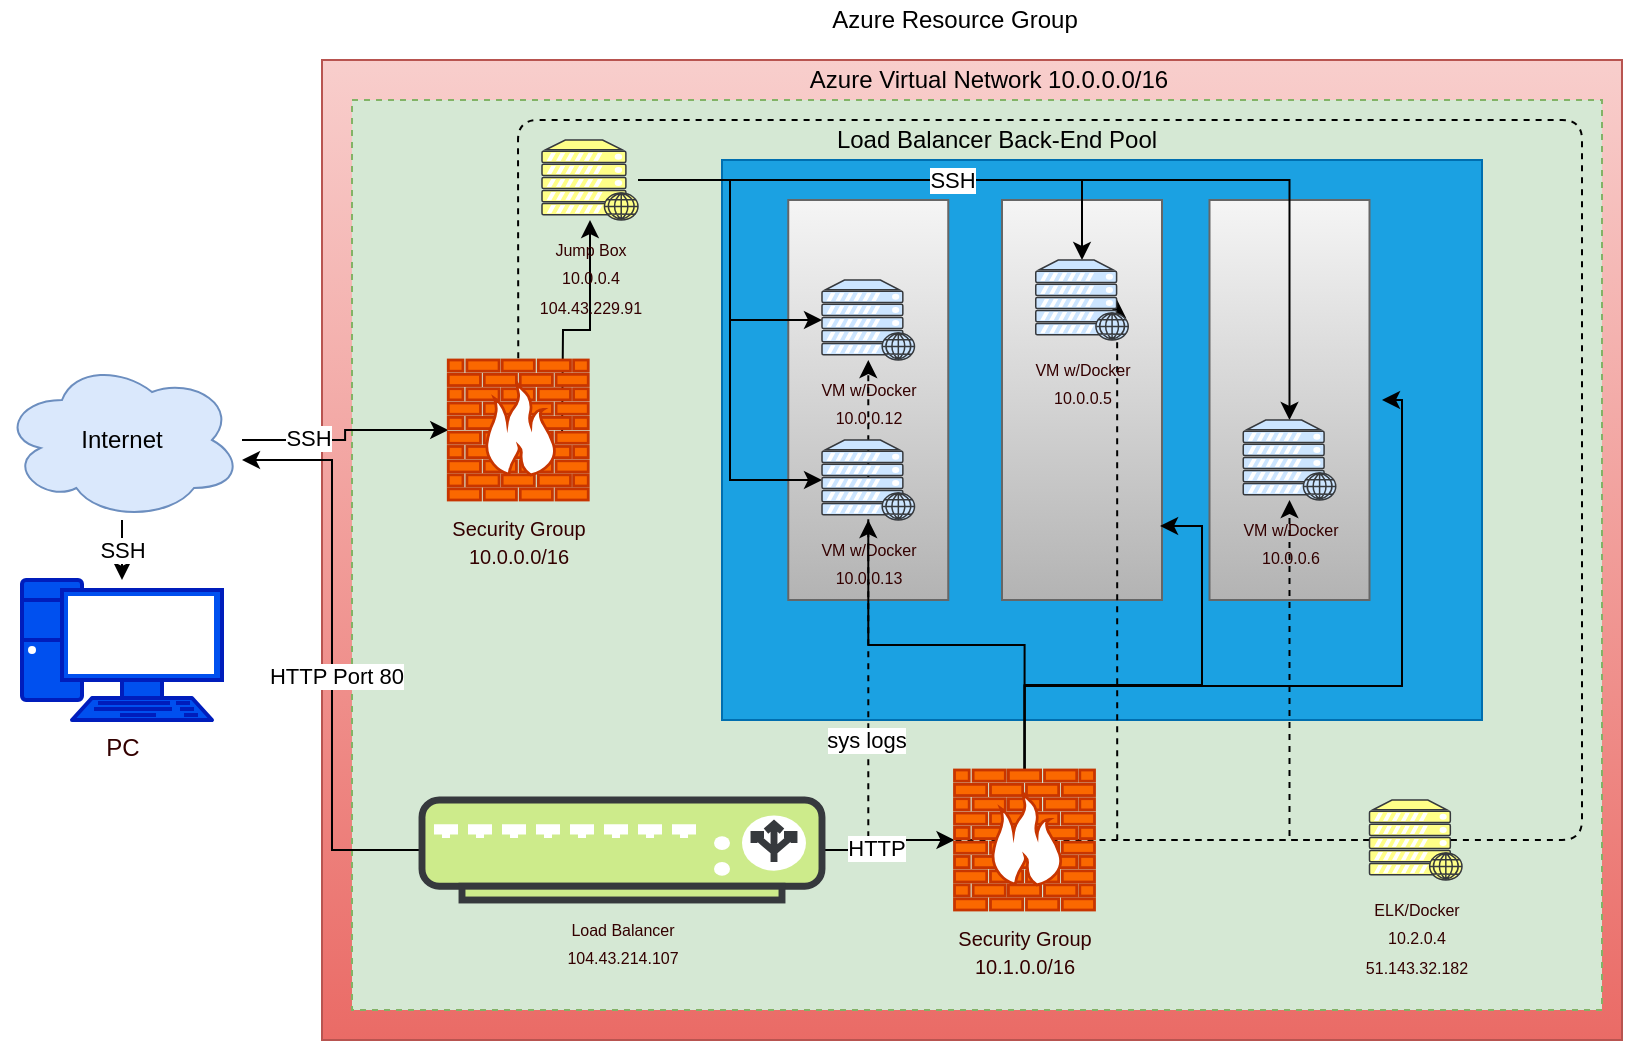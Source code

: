 <mxfile version="13.10.0" type="github">
  <diagram id="rlv7sRolmCJ4ZecwhtMd" name="Page-1">
    <mxGraphModel dx="946" dy="646" grid="1" gridSize="10" guides="1" tooltips="1" connect="1" arrows="1" fold="1" page="1" pageScale="1" pageWidth="850" pageHeight="1100" math="0" shadow="0">
      <root>
        <mxCell id="0" />
        <mxCell id="1" parent="0" />
        <mxCell id="9pJQuLY0XMOq696xl5Il-2" value="" style="rounded=0;whiteSpace=wrap;html=1;fillColor=#f8cecc;strokeColor=#b85450;gradientColor=#ea6b66;" vertex="1" parent="1">
          <mxGeometry x="180" y="80" width="650" height="490" as="geometry" />
        </mxCell>
        <mxCell id="9pJQuLY0XMOq696xl5Il-3" value="" style="rounded=0;whiteSpace=wrap;html=1;fillColor=#d5e8d4;strokeColor=#82b366;fontSize=8;dashed=1;" vertex="1" parent="1">
          <mxGeometry x="195" y="100" width="625" height="455" as="geometry" />
        </mxCell>
        <mxCell id="9pJQuLY0XMOq696xl5Il-4" value="" style="rounded=0;whiteSpace=wrap;html=1;fillColor=#1ba1e2;strokeColor=#006EAF;fontColor=#ffffff;" vertex="1" parent="1">
          <mxGeometry x="380" y="130" width="380" height="280" as="geometry" />
        </mxCell>
        <mxCell id="9pJQuLY0XMOq696xl5Il-5" value="&lt;table&gt;&lt;tbody&gt;&lt;tr&gt;&lt;td&gt;&lt;br&gt;&lt;/td&gt;&lt;/tr&gt;&lt;/tbody&gt;&lt;/table&gt;" style="rounded=0;html=1;fillColor=#f5f5f5;strokeColor=#666666;horizontal=0;align=left;whiteSpace=wrap;gradientColor=#b3b3b3;" vertex="1" parent="1">
          <mxGeometry x="413.13" y="150" width="80" height="200" as="geometry" />
        </mxCell>
        <mxCell id="9pJQuLY0XMOq696xl5Il-6" value="" style="rounded=0;whiteSpace=wrap;html=1;fillColor=#f5f5f5;strokeColor=#666666;gradientColor=#b3b3b3;" vertex="1" parent="1">
          <mxGeometry x="520" y="150" width="80" height="200" as="geometry" />
        </mxCell>
        <mxCell id="9pJQuLY0XMOq696xl5Il-7" value="" style="rounded=0;whiteSpace=wrap;html=1;fillColor=#f5f5f5;strokeColor=#666666;gradientColor=#b3b3b3;" vertex="1" parent="1">
          <mxGeometry x="623.75" y="150" width="80" height="200" as="geometry" />
        </mxCell>
        <mxCell id="9pJQuLY0XMOq696xl5Il-29" value="" style="edgeStyle=orthogonalEdgeStyle;rounded=0;orthogonalLoop=1;jettySize=auto;html=1;" edge="1" parent="1" target="9pJQuLY0XMOq696xl5Il-21">
          <mxGeometry relative="1" as="geometry">
            <mxPoint x="300" y="270" as="sourcePoint" />
          </mxGeometry>
        </mxCell>
        <mxCell id="9pJQuLY0XMOq696xl5Il-27" value="SSH" style="edgeStyle=orthogonalEdgeStyle;rounded=0;orthogonalLoop=1;jettySize=auto;html=1;" edge="1" parent="1" source="9pJQuLY0XMOq696xl5Il-18" target="9pJQuLY0XMOq696xl5Il-26">
          <mxGeometry relative="1" as="geometry" />
        </mxCell>
        <mxCell id="9pJQuLY0XMOq696xl5Il-33" style="edgeStyle=orthogonalEdgeStyle;rounded=0;orthogonalLoop=1;jettySize=auto;html=1;" edge="1" parent="1" source="9pJQuLY0XMOq696xl5Il-18" target="9pJQuLY0XMOq696xl5Il-32">
          <mxGeometry relative="1" as="geometry" />
        </mxCell>
        <mxCell id="9pJQuLY0XMOq696xl5Il-79" value="SSH" style="edgeLabel;html=1;align=center;verticalAlign=middle;resizable=0;points=[];" vertex="1" connectable="0" parent="9pJQuLY0XMOq696xl5Il-33">
          <mxGeometry x="-0.39" y="1" relative="1" as="geometry">
            <mxPoint as="offset" />
          </mxGeometry>
        </mxCell>
        <mxCell id="9pJQuLY0XMOq696xl5Il-18" value="Internet" style="ellipse;shape=cloud;whiteSpace=wrap;html=1;fillColor=#dae8fc;strokeColor=#6c8ebf;" vertex="1" parent="1">
          <mxGeometry x="20" y="230" width="120" height="80" as="geometry" />
        </mxCell>
        <mxCell id="9pJQuLY0XMOq696xl5Il-19" value="&lt;font color=&quot;#330000&quot; style=&quot;font-size: 8px&quot;&gt;VM w/Docker&lt;br&gt;10.0.0.12&lt;br&gt;&lt;/font&gt;" style="verticalAlign=top;verticalLabelPosition=bottom;labelPosition=center;align=center;html=1;outlineConnect=0;fillColor=#cce5ff;strokeColor=#36393d;gradientDirection=north;strokeWidth=2;shape=mxgraph.networks.web_server;" vertex="1" parent="1">
          <mxGeometry x="430" y="190" width="46.25" height="40" as="geometry" />
        </mxCell>
        <mxCell id="9pJQuLY0XMOq696xl5Il-88" style="edgeStyle=orthogonalEdgeStyle;rounded=0;orthogonalLoop=1;jettySize=auto;html=1;labelBackgroundColor=#FFFFFF;dashed=1;" edge="1" parent="1" source="9pJQuLY0XMOq696xl5Il-20" target="9pJQuLY0XMOq696xl5Il-22">
          <mxGeometry relative="1" as="geometry" />
        </mxCell>
        <mxCell id="9pJQuLY0XMOq696xl5Il-90" style="edgeStyle=orthogonalEdgeStyle;rounded=0;orthogonalLoop=1;jettySize=auto;html=1;entryX=0.88;entryY=0.5;entryDx=0;entryDy=0;entryPerimeter=0;dashed=1;labelBackgroundColor=#FFFFFF;" edge="1" parent="1" source="9pJQuLY0XMOq696xl5Il-20" target="9pJQuLY0XMOq696xl5Il-23">
          <mxGeometry relative="1" as="geometry" />
        </mxCell>
        <mxCell id="9pJQuLY0XMOq696xl5Il-91" style="edgeStyle=orthogonalEdgeStyle;rounded=0;orthogonalLoop=1;jettySize=auto;html=1;dashed=1;labelBackgroundColor=#FFFFFF;" edge="1" parent="1" source="9pJQuLY0XMOq696xl5Il-20" target="9pJQuLY0XMOq696xl5Il-19">
          <mxGeometry relative="1" as="geometry" />
        </mxCell>
        <mxCell id="9pJQuLY0XMOq696xl5Il-94" value="sys logs" style="edgeLabel;html=1;align=center;verticalAlign=middle;resizable=0;points=[];" vertex="1" connectable="0" parent="9pJQuLY0XMOq696xl5Il-91">
          <mxGeometry x="0.225" y="1" relative="1" as="geometry">
            <mxPoint as="offset" />
          </mxGeometry>
        </mxCell>
        <mxCell id="9pJQuLY0XMOq696xl5Il-20" value="&lt;font color=&quot;#330000&quot; style=&quot;font-size: 8px&quot;&gt;ELK/Docker&lt;br&gt;10.2.0.4&lt;br&gt;51.143.32.182&lt;br&gt;&lt;/font&gt;" style="verticalAlign=top;verticalLabelPosition=bottom;labelPosition=center;align=center;html=1;outlineConnect=0;fillColor=#ffff88;strokeColor=#36393d;gradientDirection=north;strokeWidth=2;shape=mxgraph.networks.web_server;" vertex="1" parent="1">
          <mxGeometry x="703.75" y="450" width="46.25" height="40" as="geometry" />
        </mxCell>
        <mxCell id="9pJQuLY0XMOq696xl5Il-65" style="edgeStyle=orthogonalEdgeStyle;rounded=0;orthogonalLoop=1;jettySize=auto;html=1;entryX=0;entryY=0.5;entryDx=0;entryDy=0;entryPerimeter=0;labelBackgroundColor=#FFFFFF;" edge="1" parent="1" source="9pJQuLY0XMOq696xl5Il-21" target="9pJQuLY0XMOq696xl5Il-19">
          <mxGeometry relative="1" as="geometry" />
        </mxCell>
        <mxCell id="9pJQuLY0XMOq696xl5Il-66" style="edgeStyle=orthogonalEdgeStyle;rounded=0;orthogonalLoop=1;jettySize=auto;html=1;entryX=0;entryY=0.5;entryDx=0;entryDy=0;entryPerimeter=0;labelBackgroundColor=#FFFFFF;" edge="1" parent="1" source="9pJQuLY0XMOq696xl5Il-21" target="9pJQuLY0XMOq696xl5Il-24">
          <mxGeometry relative="1" as="geometry" />
        </mxCell>
        <mxCell id="9pJQuLY0XMOq696xl5Il-75" style="edgeStyle=orthogonalEdgeStyle;rounded=0;orthogonalLoop=1;jettySize=auto;html=1;entryX=0.5;entryY=0;entryDx=0;entryDy=0;entryPerimeter=0;labelBackgroundColor=#FFFFFF;" edge="1" parent="1" source="9pJQuLY0XMOq696xl5Il-21" target="9pJQuLY0XMOq696xl5Il-23">
          <mxGeometry relative="1" as="geometry" />
        </mxCell>
        <mxCell id="9pJQuLY0XMOq696xl5Il-76" style="edgeStyle=orthogonalEdgeStyle;rounded=0;orthogonalLoop=1;jettySize=auto;html=1;labelBackgroundColor=#FFFFFF;" edge="1" parent="1" source="9pJQuLY0XMOq696xl5Il-21" target="9pJQuLY0XMOq696xl5Il-22">
          <mxGeometry relative="1" as="geometry" />
        </mxCell>
        <mxCell id="9pJQuLY0XMOq696xl5Il-81" value="SSH" style="edgeLabel;html=1;align=center;verticalAlign=middle;resizable=0;points=[];" vertex="1" connectable="0" parent="9pJQuLY0XMOq696xl5Il-76">
          <mxGeometry x="-0.295" relative="1" as="geometry">
            <mxPoint as="offset" />
          </mxGeometry>
        </mxCell>
        <mxCell id="9pJQuLY0XMOq696xl5Il-21" value="&lt;font&gt;&lt;font color=&quot;#330000&quot;&gt;&lt;span style=&quot;font-size: 8px&quot;&gt;Jump Box&lt;/span&gt;&lt;/font&gt;&lt;br&gt;&lt;font color=&quot;#330000&quot;&gt;&lt;span style=&quot;font-size: 8px&quot;&gt;10.0.0.4&lt;br&gt;104.43.229.91&lt;br&gt;&lt;/span&gt;&lt;/font&gt;&lt;/font&gt;" style="verticalAlign=top;verticalLabelPosition=bottom;labelPosition=center;align=center;html=1;outlineConnect=0;fillColor=#ffff88;strokeColor=#36393d;gradientDirection=north;strokeWidth=2;shape=mxgraph.networks.web_server;" vertex="1" parent="1">
          <mxGeometry x="290" y="120" width="48" height="40" as="geometry" />
        </mxCell>
        <mxCell id="9pJQuLY0XMOq696xl5Il-22" value="&lt;font style=&quot;font-size: 8px&quot; color=&quot;#330000&quot;&gt;VM w/Docker&lt;br&gt;10.0.0.6&lt;/font&gt;" style="verticalAlign=top;verticalLabelPosition=bottom;labelPosition=center;align=center;html=1;outlineConnect=0;fillColor=#cce5ff;strokeColor=#36393d;gradientDirection=north;strokeWidth=2;shape=mxgraph.networks.web_server;" vertex="1" parent="1">
          <mxGeometry x="640.63" y="260" width="46.25" height="40" as="geometry" />
        </mxCell>
        <mxCell id="9pJQuLY0XMOq696xl5Il-23" value="&lt;font style=&quot;font-size: 8px&quot; color=&quot;#330000&quot;&gt;VM w/Docker&lt;br&gt;10.0.0.5&lt;/font&gt;" style="verticalAlign=top;verticalLabelPosition=bottom;labelPosition=center;align=center;html=1;outlineConnect=0;fillColor=#cce5ff;strokeColor=#36393d;gradientDirection=north;strokeWidth=2;shape=mxgraph.networks.web_server;" vertex="1" parent="1">
          <mxGeometry x="536.88" y="180" width="46.25" height="40" as="geometry" />
        </mxCell>
        <mxCell id="9pJQuLY0XMOq696xl5Il-24" value="&lt;font color=&quot;#330000&quot; style=&quot;font-size: 8px&quot;&gt;VM w/Docker&lt;br&gt;10.0.0.13&lt;br&gt;&lt;/font&gt;" style="verticalAlign=top;verticalLabelPosition=bottom;labelPosition=center;align=center;html=1;outlineConnect=0;fillColor=#cce5ff;strokeColor=#36393d;gradientDirection=north;strokeWidth=2;shape=mxgraph.networks.web_server;" vertex="1" parent="1">
          <mxGeometry x="430.01" y="270" width="46.25" height="40" as="geometry" />
        </mxCell>
        <mxCell id="9pJQuLY0XMOq696xl5Il-35" style="edgeStyle=orthogonalEdgeStyle;rounded=0;orthogonalLoop=1;jettySize=auto;html=1;entryX=1;entryY=0.625;entryDx=0;entryDy=0;entryPerimeter=0;" edge="1" parent="1" source="9pJQuLY0XMOq696xl5Il-25" target="9pJQuLY0XMOq696xl5Il-18">
          <mxGeometry relative="1" as="geometry" />
        </mxCell>
        <mxCell id="9pJQuLY0XMOq696xl5Il-77" value="HTTP Port 80" style="edgeLabel;html=1;align=center;verticalAlign=middle;resizable=0;points=[];" vertex="1" connectable="0" parent="9pJQuLY0XMOq696xl5Il-35">
          <mxGeometry x="-0.071" y="-2" relative="1" as="geometry">
            <mxPoint as="offset" />
          </mxGeometry>
        </mxCell>
        <mxCell id="9pJQuLY0XMOq696xl5Il-37" style="edgeStyle=orthogonalEdgeStyle;rounded=0;orthogonalLoop=1;jettySize=auto;html=1;" edge="1" parent="1" source="9pJQuLY0XMOq696xl5Il-25" target="9pJQuLY0XMOq696xl5Il-31">
          <mxGeometry relative="1" as="geometry" />
        </mxCell>
        <mxCell id="9pJQuLY0XMOq696xl5Il-78" value="HTTP" style="edgeLabel;html=1;align=center;verticalAlign=middle;resizable=0;points=[];" vertex="1" connectable="0" parent="9pJQuLY0XMOq696xl5Il-37">
          <mxGeometry x="-0.252" y="1" relative="1" as="geometry">
            <mxPoint as="offset" />
          </mxGeometry>
        </mxCell>
        <mxCell id="9pJQuLY0XMOq696xl5Il-25" value="&lt;font style=&quot;font-size: 8px&quot; color=&quot;#330000&quot;&gt;Load Balancer&lt;br&gt;104.43.214.107&lt;/font&gt;" style="verticalAlign=top;verticalLabelPosition=bottom;labelPosition=center;align=center;html=1;outlineConnect=0;fillColor=#cdeb8b;strokeColor=#36393d;gradientDirection=north;strokeWidth=2;shape=mxgraph.networks.load_balancer;" vertex="1" parent="1">
          <mxGeometry x="230" y="450" width="200" height="50" as="geometry" />
        </mxCell>
        <mxCell id="9pJQuLY0XMOq696xl5Il-26" value="&lt;font color=&quot;#330000&quot;&gt;PC&lt;/font&gt;" style="verticalAlign=top;verticalLabelPosition=bottom;labelPosition=center;align=center;html=1;outlineConnect=0;fillColor=#0050ef;strokeColor=#001DBC;gradientDirection=north;strokeWidth=2;shape=mxgraph.networks.pc;fontColor=#ffffff;" vertex="1" parent="1">
          <mxGeometry x="30" y="340" width="100" height="70" as="geometry" />
        </mxCell>
        <mxCell id="9pJQuLY0XMOq696xl5Il-72" style="edgeStyle=orthogonalEdgeStyle;rounded=0;orthogonalLoop=1;jettySize=auto;html=1;labelBackgroundColor=#FFFFFF;" edge="1" parent="1" source="9pJQuLY0XMOq696xl5Il-31">
          <mxGeometry relative="1" as="geometry">
            <mxPoint x="710" y="250" as="targetPoint" />
            <Array as="points">
              <mxPoint x="531" y="393" />
              <mxPoint x="720" y="393" />
              <mxPoint x="720" y="250" />
            </Array>
          </mxGeometry>
        </mxCell>
        <mxCell id="9pJQuLY0XMOq696xl5Il-86" style="edgeStyle=orthogonalEdgeStyle;rounded=0;orthogonalLoop=1;jettySize=auto;html=1;entryX=0.988;entryY=0.815;entryDx=0;entryDy=0;entryPerimeter=0;labelBackgroundColor=#FFFFFF;" edge="1" parent="1" source="9pJQuLY0XMOq696xl5Il-31" target="9pJQuLY0XMOq696xl5Il-6">
          <mxGeometry relative="1" as="geometry" />
        </mxCell>
        <mxCell id="9pJQuLY0XMOq696xl5Il-87" style="edgeStyle=orthogonalEdgeStyle;rounded=0;orthogonalLoop=1;jettySize=auto;html=1;exitX=0.5;exitY=0;exitDx=0;exitDy=0;exitPerimeter=0;labelBackgroundColor=#FFFFFF;" edge="1" parent="1" source="9pJQuLY0XMOq696xl5Il-31" target="9pJQuLY0XMOq696xl5Il-24">
          <mxGeometry relative="1" as="geometry" />
        </mxCell>
        <mxCell id="9pJQuLY0XMOq696xl5Il-31" value="&lt;font size=&quot;1&quot; color=&quot;#330000&quot;&gt;Security Group&lt;br&gt;10.1.0.0/16&lt;br&gt;&lt;/font&gt;" style="fontColor=#ffffff;verticalAlign=top;verticalLabelPosition=bottom;labelPosition=center;align=center;html=1;outlineConnect=0;fillColor=#fa6800;strokeColor=#C73500;gradientDirection=north;strokeWidth=2;shape=mxgraph.networks.firewall;" vertex="1" parent="1">
          <mxGeometry x="496.25" y="435" width="70" height="70" as="geometry" />
        </mxCell>
        <mxCell id="9pJQuLY0XMOq696xl5Il-32" value="&lt;font size=&quot;1&quot; color=&quot;#330000&quot;&gt;Security Group&lt;br&gt;10.0.0.0/16&lt;br&gt;&lt;/font&gt;" style="fontColor=#ffffff;verticalAlign=top;verticalLabelPosition=bottom;labelPosition=center;align=center;html=1;outlineConnect=0;fillColor=#fa6800;strokeColor=#C73500;gradientDirection=north;strokeWidth=2;shape=mxgraph.networks.firewall;" vertex="1" parent="1">
          <mxGeometry x="243.13" y="230" width="70" height="70" as="geometry" />
        </mxCell>
        <mxCell id="9pJQuLY0XMOq696xl5Il-64" value="" style="endArrow=none;dashed=1;html=1;labelBackgroundColor=#FFFFFF;exitX=0.88;exitY=0.5;exitDx=0;exitDy=0;exitPerimeter=0;entryX=0.5;entryY=0;entryDx=0;entryDy=0;entryPerimeter=0;" edge="1" parent="1" source="9pJQuLY0XMOq696xl5Il-20" target="9pJQuLY0XMOq696xl5Il-32">
          <mxGeometry width="50" height="50" relative="1" as="geometry">
            <mxPoint x="410" y="330" as="sourcePoint" />
            <mxPoint x="460" y="280" as="targetPoint" />
            <Array as="points">
              <mxPoint x="810" y="470" />
              <mxPoint x="810" y="110" />
              <mxPoint x="278" y="110" />
            </Array>
          </mxGeometry>
        </mxCell>
        <mxCell id="9pJQuLY0XMOq696xl5Il-97" value="Load Balancer Back-End Pool" style="text;html=1;align=center;verticalAlign=middle;resizable=0;points=[];autosize=1;" vertex="1" parent="1">
          <mxGeometry x="426.88" y="110" width="180" height="20" as="geometry" />
        </mxCell>
        <mxCell id="9pJQuLY0XMOq696xl5Il-98" value="Azure Virtual Network 10.0.0.0/16" style="text;html=1;align=center;verticalAlign=middle;resizable=0;points=[];autosize=1;" vertex="1" parent="1">
          <mxGeometry x="418.13" y="80" width="190" height="20" as="geometry" />
        </mxCell>
        <mxCell id="9pJQuLY0XMOq696xl5Il-99" value="Azure Resource Group" style="text;html=1;align=center;verticalAlign=middle;resizable=0;points=[];autosize=1;" vertex="1" parent="1">
          <mxGeometry x="426.26" y="50" width="140" height="20" as="geometry" />
        </mxCell>
      </root>
    </mxGraphModel>
  </diagram>
</mxfile>
